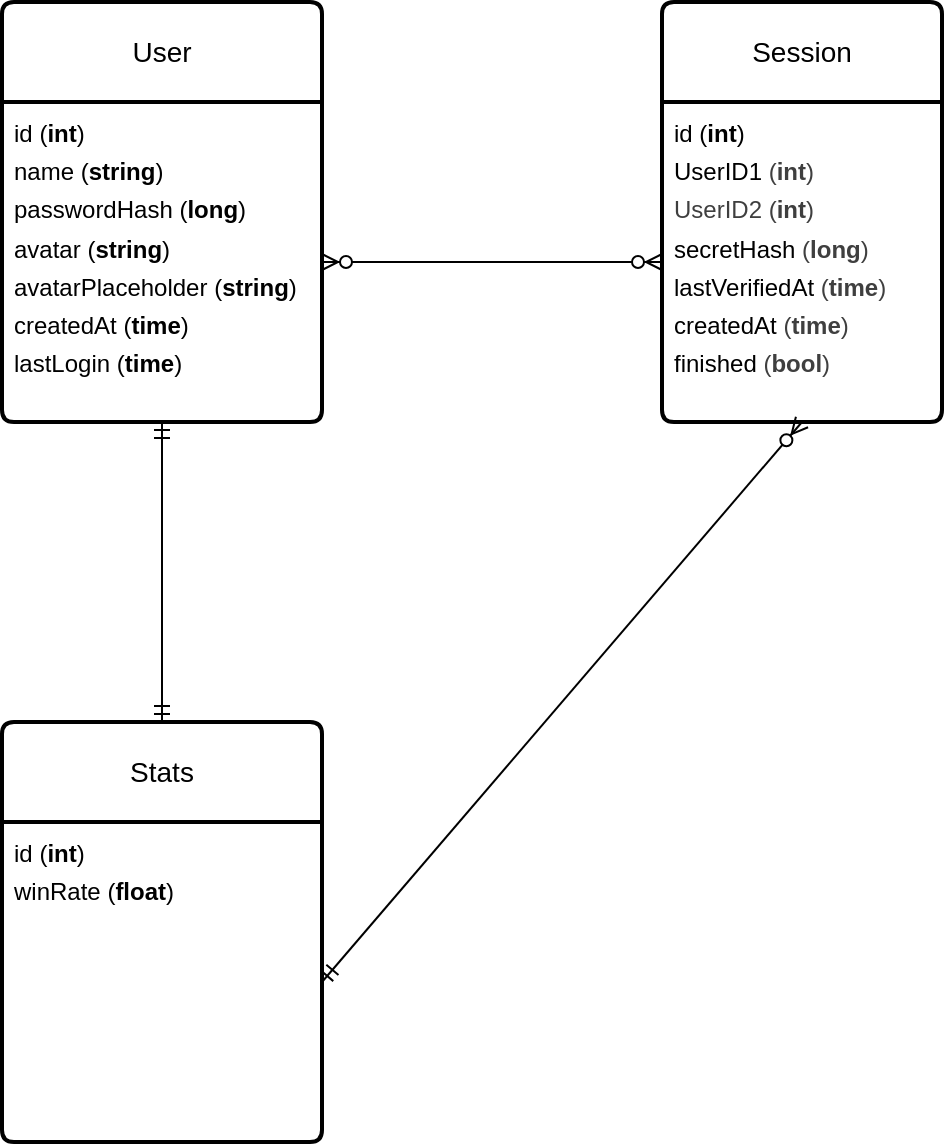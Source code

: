 <mxfile>
    <diagram id="pWp0sPiNbcPrfPBrc36k" name="Page-1">
        <mxGraphModel dx="821" dy="795" grid="1" gridSize="10" guides="1" tooltips="1" connect="1" arrows="1" fold="1" page="1" pageScale="1" pageWidth="850" pageHeight="1100" math="0" shadow="0">
            <root>
                <mxCell id="0"/>
                <mxCell id="1" parent="0"/>
                <mxCell id="6" value="User" style="swimlane;childLayout=stackLayout;horizontal=1;startSize=50;horizontalStack=0;rounded=1;fontSize=14;fontStyle=0;strokeWidth=2;resizeParent=0;resizeLast=1;shadow=0;dashed=0;align=center;arcSize=4;whiteSpace=wrap;html=1;" vertex="1" parent="1">
                    <mxGeometry x="30" y="170" width="160" height="210" as="geometry"/>
                </mxCell>
                <mxCell id="7" value="&lt;font style=&quot;line-height: 160%; color: rgb(0, 0, 0);&quot;&gt;id &lt;font style=&quot;&quot;&gt;(&lt;b&gt;int&lt;/b&gt;)&lt;/font&gt;&lt;/font&gt;&lt;div style=&quot;line-height: 160%;&quot;&gt;&lt;font style=&quot;color: rgb(0, 0, 0);&quot;&gt;&lt;font&gt;name &lt;font&gt;(&lt;b&gt;string&lt;/b&gt;)&lt;/font&gt;&lt;br&gt;passwordHash&amp;nbsp;&lt;/font&gt;&lt;span&gt;(&lt;/span&gt;&lt;span&gt;&lt;b&gt;long&lt;/b&gt;)&lt;/span&gt;&lt;/font&gt;&lt;div&gt;&lt;font style=&quot;color: rgb(0, 0, 0);&quot;&gt;&lt;font&gt;avatar &lt;font&gt;(&lt;/font&gt;&lt;/font&gt;&lt;span style=&quot;background-color: transparent;&quot;&gt;&lt;font&gt;&lt;b&gt;string&lt;/b&gt;)&lt;/font&gt;&lt;/span&gt;&lt;/font&gt;&lt;/div&gt;&lt;div&gt;&lt;font style=&quot;color: rgb(0, 0, 0);&quot;&gt;&lt;font&gt;avatarPlaceholder&amp;nbsp;&lt;/font&gt;&lt;font&gt;&lt;font style=&quot;background-color: transparent; scrollbar-color: light-dark(#e2e2e2, #4b4b4b)&lt;br/&gt;&#x9;&#x9;&#x9;&#x9;&#x9;light-dark(#fbfbfb, var(--dark-panel-color));&quot;&gt;(&lt;/font&gt;&lt;span style=&quot;background-color: transparent; scrollbar-color: light-dark(#e2e2e2, #4b4b4b)&lt;br/&gt;&#x9;&#x9;&#x9;&#x9;&#x9;light-dark(#fbfbfb, var(--dark-panel-color));&quot;&gt;&lt;b&gt;string&lt;/b&gt;)&lt;/span&gt;&lt;/font&gt;&lt;/font&gt;&lt;/div&gt;&lt;div&gt;&lt;font style=&quot;color: rgb(0, 0, 0);&quot;&gt;createdAt (&lt;b&gt;time&lt;/b&gt;)&lt;/font&gt;&lt;/div&gt;&lt;div&gt;&lt;font style=&quot;color: rgb(0, 0, 0);&quot;&gt;lastLogin (&lt;b style=&quot;&quot;&gt;time&lt;/b&gt;)&lt;/font&gt;&lt;/div&gt;&lt;/div&gt;" style="align=left;strokeColor=none;fillColor=none;spacingLeft=4;fontSize=12;verticalAlign=top;resizable=0;rotatable=0;part=1;html=1;" vertex="1" parent="6">
                    <mxGeometry y="50" width="160" height="160" as="geometry"/>
                </mxCell>
                <mxCell id="15" value="Session" style="swimlane;childLayout=stackLayout;horizontal=1;startSize=50;horizontalStack=0;rounded=1;fontSize=14;fontStyle=0;strokeWidth=2;resizeParent=0;resizeLast=1;shadow=0;dashed=0;align=center;arcSize=4;whiteSpace=wrap;html=1;" vertex="1" parent="1">
                    <mxGeometry x="360" y="170" width="140" height="210" as="geometry"/>
                </mxCell>
                <mxCell id="16" value="&lt;font style=&quot;line-height: 160%;&quot;&gt;id (&lt;b&gt;int&lt;/b&gt;)&lt;/font&gt;&lt;div style=&quot;line-height: 160%;&quot;&gt;UserID1&amp;nbsp;&lt;span style=&quot;background-color: transparent; color: rgb(63, 63, 63);&quot;&gt;(&lt;/span&gt;&lt;b style=&quot;background-color: transparent; color: rgb(63, 63, 63); scrollbar-color: light-dark(#e2e2e2, #4b4b4b)&lt;br/&gt;&#x9;&#x9;&#x9;&#x9;&#x9;light-dark(#fbfbfb, var(--dark-panel-color));&quot;&gt;int&lt;/b&gt;&lt;span style=&quot;background-color: transparent; color: rgb(63, 63, 63);&quot;&gt;)&lt;/span&gt;&lt;/div&gt;&lt;div style=&quot;line-height: 160%;&quot;&gt;&lt;span style=&quot;color: rgb(63, 63, 63);&quot;&gt;UserID2&amp;nbsp;&lt;/span&gt;&lt;span style=&quot;background-color: transparent; color: rgb(63, 63, 63);&quot;&gt;(&lt;/span&gt;&lt;b style=&quot;background-color: transparent; color: rgb(63, 63, 63); scrollbar-color: light-dark(#e2e2e2, #4b4b4b)&lt;br/&gt;&#x9;&#x9;&#x9;&#x9;&#x9;light-dark(#fbfbfb, var(--dark-panel-color));&quot;&gt;int&lt;/b&gt;&lt;span style=&quot;background-color: transparent; color: rgb(63, 63, 63);&quot;&gt;)&lt;/span&gt;&lt;br&gt;&lt;/div&gt;&lt;div style=&quot;line-height: 160%;&quot;&gt;&lt;font&gt;secretHash&amp;nbsp;&lt;/font&gt;&lt;span style=&quot;color: rgb(63, 63, 63);&quot;&gt;(&lt;/span&gt;&lt;b style=&quot;color: rgb(63, 63, 63); scrollbar-color: light-dark(#e2e2e2, #4b4b4b)&lt;br/&gt;&#x9;&#x9;&#x9;&#x9;&#x9;light-dark(#fbfbfb, var(--dark-panel-color));&quot;&gt;long&lt;/b&gt;&lt;span style=&quot;color: rgb(63, 63, 63);&quot;&gt;)&lt;/span&gt;&lt;div&gt;lastVerifiedAt&amp;nbsp;&lt;span style=&quot;background-color: transparent; scrollbar-color: light-dark(#e2e2e2, #4b4b4b)&lt;br/&gt;&#x9;&#x9;&#x9;&#x9;&#x9;light-dark(#fbfbfb, var(--dark-panel-color)); color: rgb(63, 63, 63);&quot;&gt;(&lt;b&gt;time&lt;/b&gt;&lt;/span&gt;&lt;span style=&quot;background-color: transparent; scrollbar-color: light-dark(#e2e2e2, #4b4b4b)&lt;br/&gt;&#x9;&#x9;&#x9;&#x9;&#x9;light-dark(#fbfbfb, var(--dark-panel-color)); color: rgb(63, 63, 63);&quot;&gt;)&lt;/span&gt;&lt;/div&gt;&lt;div&gt;createdAt&amp;nbsp;&lt;span style=&quot;color: rgb(63, 63, 63); background-color: transparent; scrollbar-color: light-dark(#e2e2e2, #4b4b4b)&lt;br/&gt;&#x9;&#x9;&#x9;&#x9;&#x9;light-dark(#fbfbfb, var(--dark-panel-color));&quot;&gt;(&lt;b style=&quot;scrollbar-color: light-dark(#e2e2e2, #4b4b4b)&lt;br/&gt;&#x9;&#x9;&#x9;&#x9;&#x9;light-dark(#fbfbfb, var(--dark-panel-color));&quot;&gt;time&lt;/b&gt;&lt;/span&gt;&lt;span style=&quot;color: rgb(63, 63, 63); background-color: transparent; scrollbar-color: light-dark(#e2e2e2, #4b4b4b)&lt;br/&gt;&#x9;&#x9;&#x9;&#x9;&#x9;light-dark(#fbfbfb, var(--dark-panel-color));&quot;&gt;)&lt;/span&gt;&lt;/div&gt;&lt;div&gt;finished&amp;nbsp;&lt;span style=&quot;color: rgb(63, 63, 63); background-color: transparent; scrollbar-color: light-dark(#e2e2e2, #4b4b4b)&lt;br/&gt;&#x9;&#x9;&#x9;&#x9;&#x9;light-dark(#fbfbfb, var(--dark-panel-color));&quot;&gt;(&lt;b&gt;bool&lt;/b&gt;&lt;/span&gt;&lt;span style=&quot;color: rgb(63, 63, 63); background-color: transparent; scrollbar-color: light-dark(#e2e2e2, #4b4b4b)&lt;br/&gt;&#x9;&#x9;&#x9;&#x9;&#x9;light-dark(#fbfbfb, var(--dark-panel-color));&quot;&gt;)&lt;/span&gt;&lt;/div&gt;&lt;/div&gt;" style="align=left;strokeColor=none;fillColor=none;spacingLeft=4;fontSize=12;verticalAlign=top;resizable=0;rotatable=0;part=1;html=1;" vertex="1" parent="15">
                    <mxGeometry y="50" width="140" height="160" as="geometry"/>
                </mxCell>
                <mxCell id="30" value="Stats" style="swimlane;childLayout=stackLayout;horizontal=1;startSize=50;horizontalStack=0;rounded=1;fontSize=14;fontStyle=0;strokeWidth=2;resizeParent=0;resizeLast=1;shadow=0;dashed=0;align=center;arcSize=4;whiteSpace=wrap;html=1;" vertex="1" parent="1">
                    <mxGeometry x="30" y="530" width="160" height="210" as="geometry"/>
                </mxCell>
                <mxCell id="31" value="&lt;font style=&quot;line-height: 160%; color: rgb(0, 0, 0);&quot;&gt;id &lt;font style=&quot;&quot;&gt;(&lt;b&gt;int&lt;/b&gt;)&lt;/font&gt;&lt;/font&gt;&lt;div&gt;&lt;font style=&quot;line-height: 160%; color: rgb(0, 0, 0);&quot;&gt;&lt;font style=&quot;&quot;&gt;winRate (&lt;b&gt;float&lt;/b&gt;)&lt;/font&gt;&lt;/font&gt;&lt;/div&gt;" style="align=left;strokeColor=none;fillColor=none;spacingLeft=4;fontSize=12;verticalAlign=top;resizable=0;rotatable=0;part=1;html=1;" vertex="1" parent="30">
                    <mxGeometry y="50" width="160" height="160" as="geometry"/>
                </mxCell>
                <mxCell id="36" value="" style="fontSize=12;html=1;endArrow=ERmandOne;startArrow=ERmandOne;entryX=0.5;entryY=1;entryDx=0;entryDy=0;exitX=0.5;exitY=0;exitDx=0;exitDy=0;" edge="1" parent="1" source="30" target="7">
                    <mxGeometry width="100" height="100" relative="1" as="geometry">
                        <mxPoint x="260" y="570" as="sourcePoint"/>
                        <mxPoint x="150" y="420" as="targetPoint"/>
                    </mxGeometry>
                </mxCell>
                <mxCell id="38" value="" style="edgeStyle=entityRelationEdgeStyle;fontSize=12;html=1;endArrow=ERzeroToMany;endFill=1;startArrow=ERzeroToMany;exitX=1;exitY=0.5;exitDx=0;exitDy=0;entryX=0;entryY=0.5;entryDx=0;entryDy=0;" edge="1" parent="1" source="7" target="16">
                    <mxGeometry width="100" height="100" relative="1" as="geometry">
                        <mxPoint x="230" y="460" as="sourcePoint"/>
                        <mxPoint x="330" y="360" as="targetPoint"/>
                    </mxGeometry>
                </mxCell>
                <mxCell id="39" value="" style="fontSize=12;html=1;endArrow=ERzeroToMany;startArrow=ERmandOne;exitX=1;exitY=0.5;exitDx=0;exitDy=0;entryX=0.5;entryY=1;entryDx=0;entryDy=0;" edge="1" parent="1" source="31" target="16">
                    <mxGeometry width="100" height="100" relative="1" as="geometry">
                        <mxPoint x="230" y="460" as="sourcePoint"/>
                        <mxPoint x="330" y="360" as="targetPoint"/>
                    </mxGeometry>
                </mxCell>
            </root>
        </mxGraphModel>
    </diagram>
</mxfile>